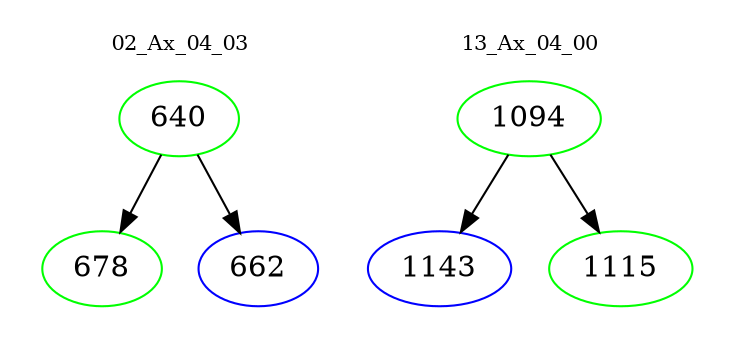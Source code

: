 digraph{
subgraph cluster_0 {
color = white
label = "02_Ax_04_03";
fontsize=10;
T0_640 [label="640", color="green"]
T0_640 -> T0_678 [color="black"]
T0_678 [label="678", color="green"]
T0_640 -> T0_662 [color="black"]
T0_662 [label="662", color="blue"]
}
subgraph cluster_1 {
color = white
label = "13_Ax_04_00";
fontsize=10;
T1_1094 [label="1094", color="green"]
T1_1094 -> T1_1143 [color="black"]
T1_1143 [label="1143", color="blue"]
T1_1094 -> T1_1115 [color="black"]
T1_1115 [label="1115", color="green"]
}
}
